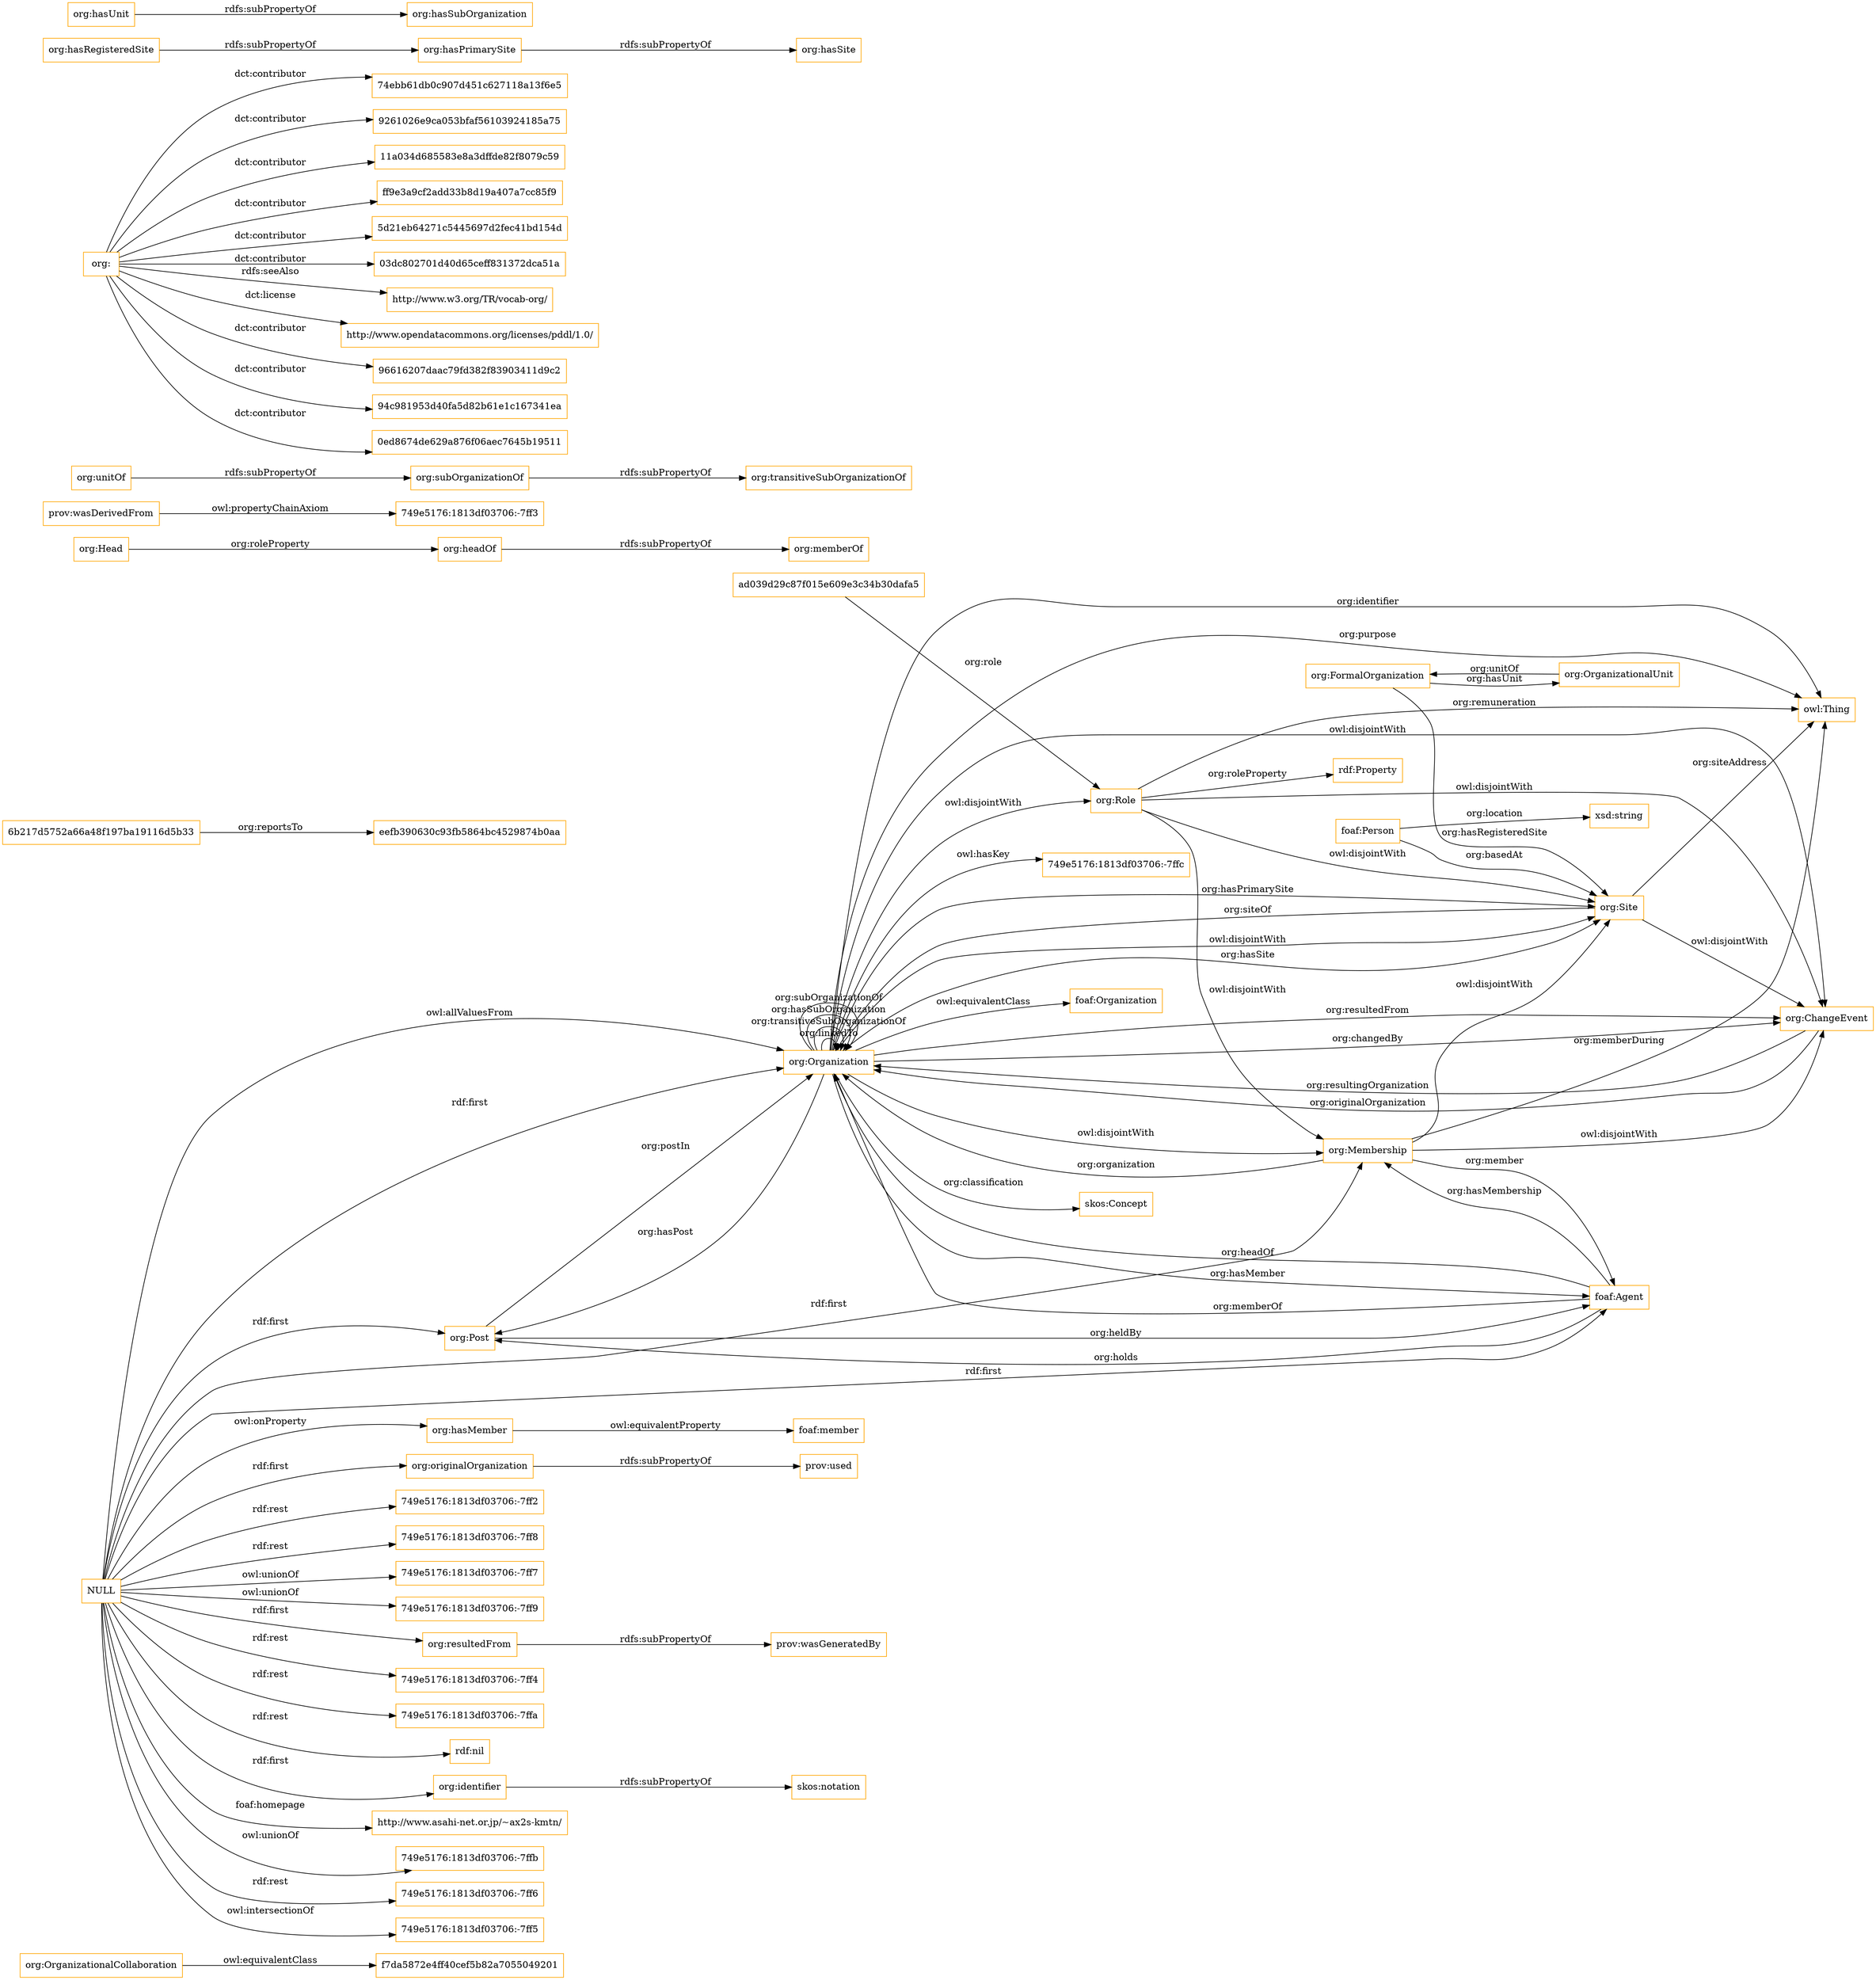 digraph ar2dtool_diagram { 
rankdir=LR;
size="1501"
node [shape = rectangle, color="orange"]; "f7da5872e4ff40cef5b82a7055049201" "org:Post" "org:Site" "org:FormalOrganization" "eefb390630c93fb5864bc4529874b0aa" "ad039d29c87f015e609e3c34b30dafa5" "org:OrganizationalCollaboration" "6b217d5752a66a48f197ba19116d5b33" "org:Organization" "org:Role" "org:OrganizationalUnit" "org:ChangeEvent" "org:Membership" ; /*classes style*/
	"org:Role" -> "org:ChangeEvent" [ label = "owl:disjointWith" ];
	"org:Role" -> "org:Site" [ label = "owl:disjointWith" ];
	"org:Role" -> "org:Membership" [ label = "owl:disjointWith" ];
	"org:headOf" -> "org:memberOf" [ label = "rdfs:subPropertyOf" ];
	"prov:wasDerivedFrom" -> "749e5176:1813df03706:-7ff3" [ label = "owl:propertyChainAxiom" ];
	"org:hasMember" -> "foaf:member" [ label = "owl:equivalentProperty" ];
	"org:Membership" -> "org:ChangeEvent" [ label = "owl:disjointWith" ];
	"org:Membership" -> "org:Site" [ label = "owl:disjointWith" ];
	"org:Organization" -> "org:Role" [ label = "owl:disjointWith" ];
	"org:Organization" -> "749e5176:1813df03706:-7ffc" [ label = "owl:hasKey" ];
	"org:Organization" -> "org:ChangeEvent" [ label = "owl:disjointWith" ];
	"org:Organization" -> "foaf:Organization" [ label = "owl:equivalentClass" ];
	"org:Organization" -> "org:Membership" [ label = "owl:disjointWith" ];
	"org:Organization" -> "org:Site" [ label = "owl:disjointWith" ];
	"org:originalOrganization" -> "prov:used" [ label = "rdfs:subPropertyOf" ];
	"org:Site" -> "org:ChangeEvent" [ label = "owl:disjointWith" ];
	"org:subOrganizationOf" -> "org:transitiveSubOrganizationOf" [ label = "rdfs:subPropertyOf" ];
	"NULL" -> "org:hasMember" [ label = "owl:onProperty" ];
	"NULL" -> "org:Post" [ label = "rdf:first" ];
	"NULL" -> "749e5176:1813df03706:-7ff2" [ label = "rdf:rest" ];
	"NULL" -> "749e5176:1813df03706:-7ff8" [ label = "rdf:rest" ];
	"NULL" -> "org:Organization" [ label = "owl:allValuesFrom" ];
	"NULL" -> "749e5176:1813df03706:-7ff7" [ label = "owl:unionOf" ];
	"NULL" -> "749e5176:1813df03706:-7ff9" [ label = "owl:unionOf" ];
	"NULL" -> "org:resultedFrom" [ label = "rdf:first" ];
	"NULL" -> "749e5176:1813df03706:-7ff4" [ label = "rdf:rest" ];
	"NULL" -> "org:originalOrganization" [ label = "rdf:first" ];
	"NULL" -> "749e5176:1813df03706:-7ffa" [ label = "rdf:rest" ];
	"NULL" -> "org:Organization" [ label = "rdf:first" ];
	"NULL" -> "rdf:nil" [ label = "rdf:rest" ];
	"NULL" -> "org:identifier" [ label = "rdf:first" ];
	"NULL" -> "foaf:Agent" [ label = "rdf:first" ];
	"NULL" -> "http://www.asahi-net.or.jp/~ax2s-kmtn/" [ label = "foaf:homepage" ];
	"NULL" -> "749e5176:1813df03706:-7ffb" [ label = "owl:unionOf" ];
	"NULL" -> "749e5176:1813df03706:-7ff6" [ label = "rdf:rest" ];
	"NULL" -> "org:Membership" [ label = "rdf:first" ];
	"NULL" -> "749e5176:1813df03706:-7ff5" [ label = "owl:intersectionOf" ];
	"org:resultedFrom" -> "prov:wasGeneratedBy" [ label = "rdfs:subPropertyOf" ];
	"org:Head" -> "org:headOf" [ label = "org:roleProperty" ];
	"org:" -> "74ebb61db0c907d451c627118a13f6e5" [ label = "dct:contributor" ];
	"org:" -> "9261026e9ca053bfaf56103924185a75" [ label = "dct:contributor" ];
	"org:" -> "11a034d685583e8a3dffde82f8079c59" [ label = "dct:contributor" ];
	"org:" -> "ff9e3a9cf2add33b8d19a407a7cc85f9" [ label = "dct:contributor" ];
	"org:" -> "5d21eb64271c5445697d2fec41bd154d" [ label = "dct:contributor" ];
	"org:" -> "03dc802701d40d65ceff831372dca51a" [ label = "dct:contributor" ];
	"org:" -> "http://www.w3.org/TR/vocab-org/" [ label = "rdfs:seeAlso" ];
	"org:" -> "http://www.opendatacommons.org/licenses/pddl/1.0/" [ label = "dct:license" ];
	"org:" -> "96616207daac79fd382f83903411d9c2" [ label = "dct:contributor" ];
	"org:" -> "94c981953d40fa5d82b61e1c167341ea" [ label = "dct:contributor" ];
	"org:" -> "0ed8674de629a876f06aec7645b19511" [ label = "dct:contributor" ];
	"org:OrganizationalCollaboration" -> "f7da5872e4ff40cef5b82a7055049201" [ label = "owl:equivalentClass" ];
	"org:hasRegisteredSite" -> "org:hasPrimarySite" [ label = "rdfs:subPropertyOf" ];
	"org:hasPrimarySite" -> "org:hasSite" [ label = "rdfs:subPropertyOf" ];
	"org:unitOf" -> "org:subOrganizationOf" [ label = "rdfs:subPropertyOf" ];
	"org:identifier" -> "skos:notation" [ label = "rdfs:subPropertyOf" ];
	"org:hasUnit" -> "org:hasSubOrganization" [ label = "rdfs:subPropertyOf" ];
	"org:FormalOrganization" -> "org:Site" [ label = "org:hasRegisteredSite" ];
	"org:Post" -> "org:Organization" [ label = "org:postIn" ];
	"org:Site" -> "owl:Thing" [ label = "org:siteAddress" ];
	"org:FormalOrganization" -> "org:OrganizationalUnit" [ label = "org:hasUnit" ];
	"org:Organization" -> "org:Site" [ label = "org:hasSite" ];
	"org:ChangeEvent" -> "org:Organization" [ label = "org:resultingOrganization" ];
	"6b217d5752a66a48f197ba19116d5b33" -> "eefb390630c93fb5864bc4529874b0aa" [ label = "org:reportsTo" ];
	"foaf:Agent" -> "org:Organization" [ label = "org:memberOf" ];
	"org:Organization" -> "owl:Thing" [ label = "org:identifier" ];
	"org:Organization" -> "skos:Concept" [ label = "org:classification" ];
	"foaf:Agent" -> "org:Organization" [ label = "org:headOf" ];
	"foaf:Agent" -> "org:Membership" [ label = "org:hasMembership" ];
	"org:Organization" -> "org:Post" [ label = "org:hasPost" ];
	"org:Membership" -> "org:Organization" [ label = "org:organization" ];
	"org:ChangeEvent" -> "org:Organization" [ label = "org:originalOrganization" ];
	"org:Organization" -> "org:ChangeEvent" [ label = "org:resultedFrom" ];
	"org:Membership" -> "owl:Thing" [ label = "org:memberDuring" ];
	"ad039d29c87f015e609e3c34b30dafa5" -> "org:Role" [ label = "org:role" ];
	"org:Organization" -> "org:Site" [ label = "org:hasPrimarySite" ];
	"org:Organization" -> "org:Organization" [ label = "org:linkedTo" ];
	"org:Site" -> "org:Organization" [ label = "org:siteOf" ];
	"org:Organization" -> "foaf:Agent" [ label = "org:hasMember" ];
	"org:Organization" -> "org:Organization" [ label = "org:transitiveSubOrganizationOf" ];
	"org:Membership" -> "foaf:Agent" [ label = "org:member" ];
	"org:Organization" -> "org:Organization" [ label = "org:hasSubOrganization" ];
	"foaf:Person" -> "xsd:string" [ label = "org:location" ];
	"foaf:Person" -> "org:Site" [ label = "org:basedAt" ];
	"org:Role" -> "owl:Thing" [ label = "org:remuneration" ];
	"org:Organization" -> "org:ChangeEvent" [ label = "org:changedBy" ];
	"org:OrganizationalUnit" -> "org:FormalOrganization" [ label = "org:unitOf" ];
	"org:Post" -> "foaf:Agent" [ label = "org:heldBy" ];
	"org:Role" -> "rdf:Property" [ label = "org:roleProperty" ];
	"org:Organization" -> "owl:Thing" [ label = "org:purpose" ];
	"foaf:Agent" -> "org:Post" [ label = "org:holds" ];
	"org:Organization" -> "org:Organization" [ label = "org:subOrganizationOf" ];

}
